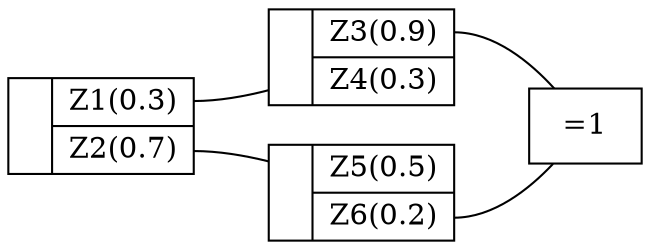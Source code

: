 graph structs {
	node [shape=record]
	rankdir=LR
	Z0 [label=" {  <0>  | { <Z1>Z1(0.3)|<Z2>Z2(0.7)}}"]
	Z1 [label=" {  <0>  | { <Z3>Z3(0.9)|<Z4>Z4(0.3)}}"]
	Z0:Z1 -- Z1
	Z2 [label=" {  <0>  | { <Z5>Z5(0.5)|<Z6>Z6(0.2)}}"]
	Z0:Z2 -- Z2
	a [label="=1"]
	Z2:Z6 -- a
	Z1:Z3 -- a
}
